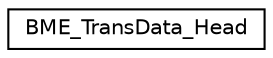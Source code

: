 digraph G
{
  edge [fontname="Helvetica",fontsize="10",labelfontname="Helvetica",labelfontsize="10"];
  node [fontname="Helvetica",fontsize="10",shape=record];
  rankdir=LR;
  Node1 [label="BME_TransData_Head",height=0.2,width=0.4,color="black", fillcolor="white", style="filled",URL="$d4/dec/structBME__TransData__Head.html"];
}
